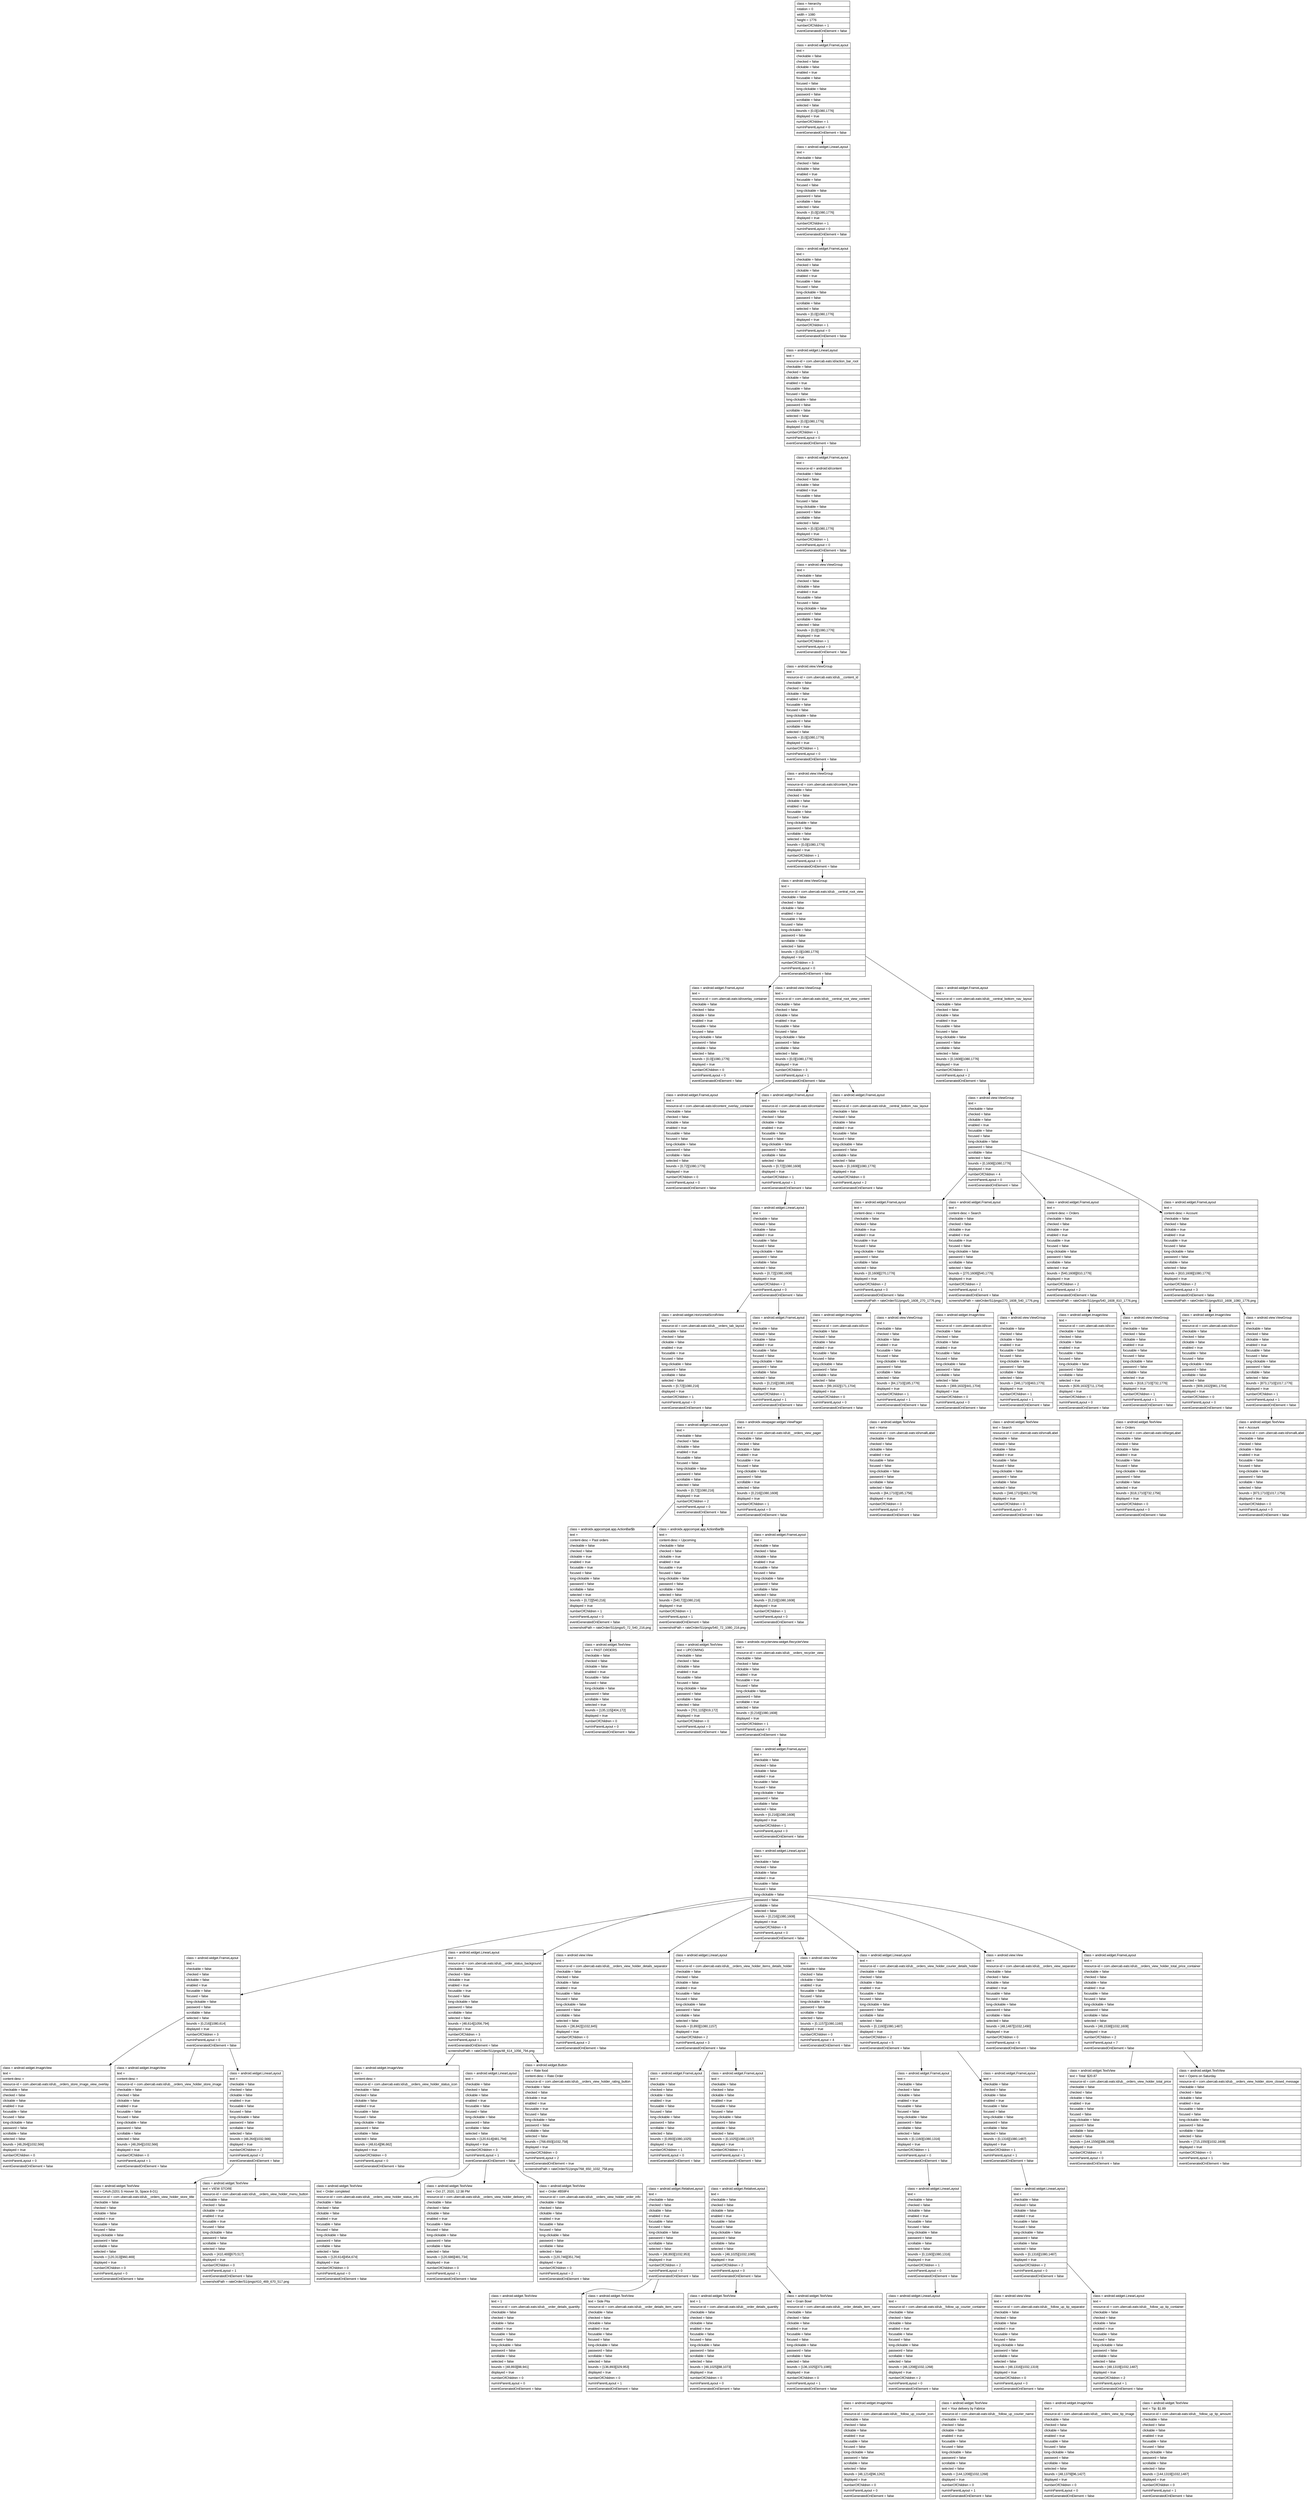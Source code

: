 digraph Layout {

	node [shape=record fontname=Arial];

	0	[label="{class = hierarchy\l|rotation = 0\l|width = 1080\l|height = 1776\l|numberOfChildren = 1\l|eventGeneratedOnElement = false \l}"]
	1	[label="{class = android.widget.FrameLayout\l|text = \l|checkable = false\l|checked = false\l|clickable = false\l|enabled = true\l|focusable = false\l|focused = false\l|long-clickable = false\l|password = false\l|scrollable = false\l|selected = false\l|bounds = [0,0][1080,1776]\l|displayed = true\l|numberOfChildren = 1\l|numInParentLayout = 0\l|eventGeneratedOnElement = false \l}"]
	2	[label="{class = android.widget.LinearLayout\l|text = \l|checkable = false\l|checked = false\l|clickable = false\l|enabled = true\l|focusable = false\l|focused = false\l|long-clickable = false\l|password = false\l|scrollable = false\l|selected = false\l|bounds = [0,0][1080,1776]\l|displayed = true\l|numberOfChildren = 1\l|numInParentLayout = 0\l|eventGeneratedOnElement = false \l}"]
	3	[label="{class = android.widget.FrameLayout\l|text = \l|checkable = false\l|checked = false\l|clickable = false\l|enabled = true\l|focusable = false\l|focused = false\l|long-clickable = false\l|password = false\l|scrollable = false\l|selected = false\l|bounds = [0,0][1080,1776]\l|displayed = true\l|numberOfChildren = 1\l|numInParentLayout = 0\l|eventGeneratedOnElement = false \l}"]
	4	[label="{class = android.widget.LinearLayout\l|text = \l|resource-id = com.ubercab.eats:id/action_bar_root\l|checkable = false\l|checked = false\l|clickable = false\l|enabled = true\l|focusable = false\l|focused = false\l|long-clickable = false\l|password = false\l|scrollable = false\l|selected = false\l|bounds = [0,0][1080,1776]\l|displayed = true\l|numberOfChildren = 1\l|numInParentLayout = 0\l|eventGeneratedOnElement = false \l}"]
	5	[label="{class = android.widget.FrameLayout\l|text = \l|resource-id = android:id/content\l|checkable = false\l|checked = false\l|clickable = false\l|enabled = true\l|focusable = false\l|focused = false\l|long-clickable = false\l|password = false\l|scrollable = false\l|selected = false\l|bounds = [0,0][1080,1776]\l|displayed = true\l|numberOfChildren = 1\l|numInParentLayout = 0\l|eventGeneratedOnElement = false \l}"]
	6	[label="{class = android.view.ViewGroup\l|text = \l|checkable = false\l|checked = false\l|clickable = false\l|enabled = true\l|focusable = false\l|focused = false\l|long-clickable = false\l|password = false\l|scrollable = false\l|selected = false\l|bounds = [0,0][1080,1776]\l|displayed = true\l|numberOfChildren = 1\l|numInParentLayout = 0\l|eventGeneratedOnElement = false \l}"]
	7	[label="{class = android.view.ViewGroup\l|text = \l|resource-id = com.ubercab.eats:id/ub__content_id\l|checkable = false\l|checked = false\l|clickable = false\l|enabled = true\l|focusable = false\l|focused = false\l|long-clickable = false\l|password = false\l|scrollable = false\l|selected = false\l|bounds = [0,0][1080,1776]\l|displayed = true\l|numberOfChildren = 1\l|numInParentLayout = 0\l|eventGeneratedOnElement = false \l}"]
	8	[label="{class = android.view.ViewGroup\l|text = \l|resource-id = com.ubercab.eats:id/content_frame\l|checkable = false\l|checked = false\l|clickable = false\l|enabled = true\l|focusable = false\l|focused = false\l|long-clickable = false\l|password = false\l|scrollable = false\l|selected = false\l|bounds = [0,0][1080,1776]\l|displayed = true\l|numberOfChildren = 1\l|numInParentLayout = 0\l|eventGeneratedOnElement = false \l}"]
	9	[label="{class = android.view.ViewGroup\l|text = \l|resource-id = com.ubercab.eats:id/ub__central_root_view\l|checkable = false\l|checked = false\l|clickable = false\l|enabled = true\l|focusable = false\l|focused = false\l|long-clickable = false\l|password = false\l|scrollable = false\l|selected = false\l|bounds = [0,0][1080,1776]\l|displayed = true\l|numberOfChildren = 3\l|numInParentLayout = 0\l|eventGeneratedOnElement = false \l}"]
	10	[label="{class = android.widget.FrameLayout\l|text = \l|resource-id = com.ubercab.eats:id/overlay_container\l|checkable = false\l|checked = false\l|clickable = false\l|enabled = true\l|focusable = false\l|focused = false\l|long-clickable = false\l|password = false\l|scrollable = false\l|selected = false\l|bounds = [0,0][1080,1776]\l|displayed = true\l|numberOfChildren = 0\l|numInParentLayout = 0\l|eventGeneratedOnElement = false \l}"]
	11	[label="{class = android.view.ViewGroup\l|text = \l|resource-id = com.ubercab.eats:id/ub__central_root_view_content\l|checkable = false\l|checked = false\l|clickable = false\l|enabled = true\l|focusable = false\l|focused = false\l|long-clickable = false\l|password = false\l|scrollable = false\l|selected = false\l|bounds = [0,0][1080,1776]\l|displayed = true\l|numberOfChildren = 3\l|numInParentLayout = 1\l|eventGeneratedOnElement = false \l}"]
	12	[label="{class = android.widget.FrameLayout\l|text = \l|resource-id = com.ubercab.eats:id/ub__central_bottom_nav_layout\l|checkable = false\l|checked = false\l|clickable = false\l|enabled = true\l|focusable = false\l|focused = false\l|long-clickable = false\l|password = false\l|scrollable = false\l|selected = false\l|bounds = [0,1608][1080,1776]\l|displayed = true\l|numberOfChildren = 1\l|numInParentLayout = 2\l|eventGeneratedOnElement = false \l}"]
	13	[label="{class = android.widget.FrameLayout\l|text = \l|resource-id = com.ubercab.eats:id/content_overlay_container\l|checkable = false\l|checked = false\l|clickable = false\l|enabled = true\l|focusable = false\l|focused = false\l|long-clickable = false\l|password = false\l|scrollable = false\l|selected = false\l|bounds = [0,72][1080,1776]\l|displayed = true\l|numberOfChildren = 0\l|numInParentLayout = 0\l|eventGeneratedOnElement = false \l}"]
	14	[label="{class = android.widget.FrameLayout\l|text = \l|resource-id = com.ubercab.eats:id/container\l|checkable = false\l|checked = false\l|clickable = false\l|enabled = true\l|focusable = false\l|focused = false\l|long-clickable = false\l|password = false\l|scrollable = false\l|selected = false\l|bounds = [0,72][1080,1608]\l|displayed = true\l|numberOfChildren = 1\l|numInParentLayout = 1\l|eventGeneratedOnElement = false \l}"]
	15	[label="{class = android.widget.FrameLayout\l|text = \l|resource-id = com.ubercab.eats:id/ub__central_bottom_nav_layout\l|checkable = false\l|checked = false\l|clickable = false\l|enabled = true\l|focusable = false\l|focused = false\l|long-clickable = false\l|password = false\l|scrollable = false\l|selected = false\l|bounds = [0,1608][1080,1776]\l|displayed = true\l|numberOfChildren = 0\l|numInParentLayout = 2\l|eventGeneratedOnElement = false \l}"]
	16	[label="{class = android.view.ViewGroup\l|text = \l|checkable = false\l|checked = false\l|clickable = false\l|enabled = true\l|focusable = false\l|focused = false\l|long-clickable = false\l|password = false\l|scrollable = false\l|selected = false\l|bounds = [0,1608][1080,1776]\l|displayed = true\l|numberOfChildren = 4\l|numInParentLayout = 0\l|eventGeneratedOnElement = false \l}"]
	17	[label="{class = android.widget.LinearLayout\l|text = \l|checkable = false\l|checked = false\l|clickable = false\l|enabled = true\l|focusable = false\l|focused = false\l|long-clickable = false\l|password = false\l|scrollable = false\l|selected = false\l|bounds = [0,72][1080,1608]\l|displayed = true\l|numberOfChildren = 2\l|numInParentLayout = 0\l|eventGeneratedOnElement = false \l}"]
	18	[label="{class = android.widget.FrameLayout\l|text = \l|content-desc = Home\l|checkable = false\l|checked = false\l|clickable = true\l|enabled = true\l|focusable = true\l|focused = false\l|long-clickable = false\l|password = false\l|scrollable = false\l|selected = false\l|bounds = [0,1608][270,1776]\l|displayed = true\l|numberOfChildren = 2\l|numInParentLayout = 0\l|eventGeneratedOnElement = false \l|screenshotPath = rateOrder/S1/pngs/0_1608_270_1776.png\l}"]
	19	[label="{class = android.widget.FrameLayout\l|text = \l|content-desc = Search\l|checkable = false\l|checked = false\l|clickable = true\l|enabled = true\l|focusable = true\l|focused = false\l|long-clickable = false\l|password = false\l|scrollable = false\l|selected = false\l|bounds = [270,1608][540,1776]\l|displayed = true\l|numberOfChildren = 2\l|numInParentLayout = 1\l|eventGeneratedOnElement = false \l|screenshotPath = rateOrder/S1/pngs/270_1608_540_1776.png\l}"]
	20	[label="{class = android.widget.FrameLayout\l|text = \l|content-desc = Orders\l|checkable = false\l|checked = false\l|clickable = true\l|enabled = true\l|focusable = true\l|focused = false\l|long-clickable = false\l|password = false\l|scrollable = false\l|selected = true\l|bounds = [540,1608][810,1776]\l|displayed = true\l|numberOfChildren = 2\l|numInParentLayout = 2\l|eventGeneratedOnElement = false \l|screenshotPath = rateOrder/S1/pngs/540_1608_810_1776.png\l}"]
	21	[label="{class = android.widget.FrameLayout\l|text = \l|content-desc = Account\l|checkable = false\l|checked = false\l|clickable = true\l|enabled = true\l|focusable = true\l|focused = false\l|long-clickable = false\l|password = false\l|scrollable = false\l|selected = false\l|bounds = [810,1608][1080,1776]\l|displayed = true\l|numberOfChildren = 2\l|numInParentLayout = 3\l|eventGeneratedOnElement = false \l|screenshotPath = rateOrder/S1/pngs/810_1608_1080_1776.png\l}"]
	22	[label="{class = android.widget.HorizontalScrollView\l|text = \l|resource-id = com.ubercab.eats:id/ub__orders_tab_layout\l|checkable = false\l|checked = false\l|clickable = false\l|enabled = true\l|focusable = true\l|focused = false\l|long-clickable = false\l|password = false\l|scrollable = false\l|selected = false\l|bounds = [0,72][1080,216]\l|displayed = true\l|numberOfChildren = 1\l|numInParentLayout = 0\l|eventGeneratedOnElement = false \l}"]
	23	[label="{class = android.widget.FrameLayout\l|text = \l|checkable = false\l|checked = false\l|clickable = false\l|enabled = true\l|focusable = false\l|focused = false\l|long-clickable = false\l|password = false\l|scrollable = false\l|selected = false\l|bounds = [0,216][1080,1608]\l|displayed = true\l|numberOfChildren = 1\l|numInParentLayout = 1\l|eventGeneratedOnElement = false \l}"]
	24	[label="{class = android.widget.ImageView\l|text = \l|resource-id = com.ubercab.eats:id/icon\l|checkable = false\l|checked = false\l|clickable = false\l|enabled = true\l|focusable = false\l|focused = false\l|long-clickable = false\l|password = false\l|scrollable = false\l|selected = false\l|bounds = [99,1632][171,1704]\l|displayed = true\l|numberOfChildren = 0\l|numInParentLayout = 0\l|eventGeneratedOnElement = false \l}"]
	25	[label="{class = android.view.ViewGroup\l|text = \l|checkable = false\l|checked = false\l|clickable = false\l|enabled = true\l|focusable = false\l|focused = false\l|long-clickable = false\l|password = false\l|scrollable = false\l|selected = false\l|bounds = [84,1710][185,1776]\l|displayed = true\l|numberOfChildren = 1\l|numInParentLayout = 1\l|eventGeneratedOnElement = false \l}"]
	26	[label="{class = android.widget.ImageView\l|text = \l|resource-id = com.ubercab.eats:id/icon\l|checkable = false\l|checked = false\l|clickable = false\l|enabled = true\l|focusable = false\l|focused = false\l|long-clickable = false\l|password = false\l|scrollable = false\l|selected = false\l|bounds = [369,1632][441,1704]\l|displayed = true\l|numberOfChildren = 0\l|numInParentLayout = 0\l|eventGeneratedOnElement = false \l}"]
	27	[label="{class = android.view.ViewGroup\l|text = \l|checkable = false\l|checked = false\l|clickable = false\l|enabled = true\l|focusable = false\l|focused = false\l|long-clickable = false\l|password = false\l|scrollable = false\l|selected = false\l|bounds = [346,1710][463,1776]\l|displayed = true\l|numberOfChildren = 1\l|numInParentLayout = 1\l|eventGeneratedOnElement = false \l}"]
	28	[label="{class = android.widget.ImageView\l|text = \l|resource-id = com.ubercab.eats:id/icon\l|checkable = false\l|checked = false\l|clickable = false\l|enabled = true\l|focusable = false\l|focused = false\l|long-clickable = false\l|password = false\l|scrollable = false\l|selected = true\l|bounds = [639,1632][711,1704]\l|displayed = true\l|numberOfChildren = 0\l|numInParentLayout = 0\l|eventGeneratedOnElement = false \l}"]
	29	[label="{class = android.view.ViewGroup\l|text = \l|checkable = false\l|checked = false\l|clickable = false\l|enabled = true\l|focusable = false\l|focused = false\l|long-clickable = false\l|password = false\l|scrollable = false\l|selected = true\l|bounds = [618,1710][732,1776]\l|displayed = true\l|numberOfChildren = 1\l|numInParentLayout = 1\l|eventGeneratedOnElement = false \l}"]
	30	[label="{class = android.widget.ImageView\l|text = \l|resource-id = com.ubercab.eats:id/icon\l|checkable = false\l|checked = false\l|clickable = false\l|enabled = true\l|focusable = false\l|focused = false\l|long-clickable = false\l|password = false\l|scrollable = false\l|selected = false\l|bounds = [909,1632][981,1704]\l|displayed = true\l|numberOfChildren = 0\l|numInParentLayout = 0\l|eventGeneratedOnElement = false \l}"]
	31	[label="{class = android.view.ViewGroup\l|text = \l|checkable = false\l|checked = false\l|clickable = false\l|enabled = true\l|focusable = false\l|focused = false\l|long-clickable = false\l|password = false\l|scrollable = false\l|selected = false\l|bounds = [873,1710][1017,1776]\l|displayed = true\l|numberOfChildren = 1\l|numInParentLayout = 1\l|eventGeneratedOnElement = false \l}"]
	32	[label="{class = android.widget.LinearLayout\l|text = \l|checkable = false\l|checked = false\l|clickable = false\l|enabled = true\l|focusable = false\l|focused = false\l|long-clickable = false\l|password = false\l|scrollable = false\l|selected = false\l|bounds = [0,72][1080,216]\l|displayed = true\l|numberOfChildren = 2\l|numInParentLayout = 0\l|eventGeneratedOnElement = false \l}"]
	33	[label="{class = androidx.viewpager.widget.ViewPager\l|text = \l|resource-id = com.ubercab.eats:id/ub__orders_view_pager\l|checkable = false\l|checked = false\l|clickable = false\l|enabled = true\l|focusable = true\l|focused = false\l|long-clickable = false\l|password = false\l|scrollable = true\l|selected = false\l|bounds = [0,216][1080,1608]\l|displayed = true\l|numberOfChildren = 1\l|numInParentLayout = 0\l|eventGeneratedOnElement = false \l}"]
	34	[label="{class = android.widget.TextView\l|text = Home\l|resource-id = com.ubercab.eats:id/smallLabel\l|checkable = false\l|checked = false\l|clickable = false\l|enabled = true\l|focusable = false\l|focused = false\l|long-clickable = false\l|password = false\l|scrollable = false\l|selected = false\l|bounds = [84,1710][185,1756]\l|displayed = true\l|numberOfChildren = 0\l|numInParentLayout = 0\l|eventGeneratedOnElement = false \l}"]
	35	[label="{class = android.widget.TextView\l|text = Search\l|resource-id = com.ubercab.eats:id/smallLabel\l|checkable = false\l|checked = false\l|clickable = false\l|enabled = true\l|focusable = false\l|focused = false\l|long-clickable = false\l|password = false\l|scrollable = false\l|selected = false\l|bounds = [346,1710][463,1756]\l|displayed = true\l|numberOfChildren = 0\l|numInParentLayout = 0\l|eventGeneratedOnElement = false \l}"]
	36	[label="{class = android.widget.TextView\l|text = Orders\l|resource-id = com.ubercab.eats:id/largeLabel\l|checkable = false\l|checked = false\l|clickable = false\l|enabled = true\l|focusable = false\l|focused = false\l|long-clickable = false\l|password = false\l|scrollable = false\l|selected = true\l|bounds = [618,1710][732,1756]\l|displayed = true\l|numberOfChildren = 0\l|numInParentLayout = 0\l|eventGeneratedOnElement = false \l}"]
	37	[label="{class = android.widget.TextView\l|text = Account\l|resource-id = com.ubercab.eats:id/smallLabel\l|checkable = false\l|checked = false\l|clickable = false\l|enabled = true\l|focusable = false\l|focused = false\l|long-clickable = false\l|password = false\l|scrollable = false\l|selected = false\l|bounds = [873,1710][1017,1756]\l|displayed = true\l|numberOfChildren = 0\l|numInParentLayout = 0\l|eventGeneratedOnElement = false \l}"]
	38	[label="{class = androidx.appcompat.app.ActionBar$b\l|text = \l|content-desc = Past orders\l|checkable = false\l|checked = false\l|clickable = true\l|enabled = true\l|focusable = true\l|focused = false\l|long-clickable = false\l|password = false\l|scrollable = false\l|selected = true\l|bounds = [0,72][540,216]\l|displayed = true\l|numberOfChildren = 1\l|numInParentLayout = 0\l|eventGeneratedOnElement = false \l|screenshotPath = rateOrder/S1/pngs/0_72_540_216.png\l}"]
	39	[label="{class = androidx.appcompat.app.ActionBar$b\l|text = \l|content-desc = Upcoming\l|checkable = false\l|checked = false\l|clickable = true\l|enabled = true\l|focusable = true\l|focused = false\l|long-clickable = false\l|password = false\l|scrollable = false\l|selected = false\l|bounds = [540,72][1080,216]\l|displayed = true\l|numberOfChildren = 1\l|numInParentLayout = 1\l|eventGeneratedOnElement = false \l|screenshotPath = rateOrder/S1/pngs/540_72_1080_216.png\l}"]
	40	[label="{class = android.widget.FrameLayout\l|text = \l|checkable = false\l|checked = false\l|clickable = false\l|enabled = true\l|focusable = false\l|focused = false\l|long-clickable = false\l|password = false\l|scrollable = false\l|selected = false\l|bounds = [0,216][1080,1608]\l|displayed = true\l|numberOfChildren = 1\l|numInParentLayout = 0\l|eventGeneratedOnElement = false \l}"]
	41	[label="{class = android.widget.TextView\l|text = PAST ORDERS\l|checkable = false\l|checked = false\l|clickable = false\l|enabled = true\l|focusable = false\l|focused = false\l|long-clickable = false\l|password = false\l|scrollable = false\l|selected = true\l|bounds = [135,115][404,172]\l|displayed = true\l|numberOfChildren = 0\l|numInParentLayout = 0\l|eventGeneratedOnElement = false \l}"]
	42	[label="{class = android.widget.TextView\l|text = UPCOMING\l|checkable = false\l|checked = false\l|clickable = false\l|enabled = true\l|focusable = false\l|focused = false\l|long-clickable = false\l|password = false\l|scrollable = false\l|selected = false\l|bounds = [701,115][919,172]\l|displayed = true\l|numberOfChildren = 0\l|numInParentLayout = 0\l|eventGeneratedOnElement = false \l}"]
	43	[label="{class = androidx.recyclerview.widget.RecyclerView\l|text = \l|resource-id = com.ubercab.eats:id/ub__orders_recycler_view\l|checkable = false\l|checked = false\l|clickable = false\l|enabled = true\l|focusable = true\l|focused = false\l|long-clickable = false\l|password = false\l|scrollable = true\l|selected = false\l|bounds = [0,216][1080,1608]\l|displayed = true\l|numberOfChildren = 1\l|numInParentLayout = 0\l|eventGeneratedOnElement = false \l}"]
	44	[label="{class = android.widget.FrameLayout\l|text = \l|checkable = false\l|checked = false\l|clickable = false\l|enabled = true\l|focusable = false\l|focused = false\l|long-clickable = false\l|password = false\l|scrollable = false\l|selected = false\l|bounds = [0,216][1080,1608]\l|displayed = true\l|numberOfChildren = 1\l|numInParentLayout = 0\l|eventGeneratedOnElement = false \l}"]
	45	[label="{class = android.widget.LinearLayout\l|text = \l|checkable = false\l|checked = false\l|clickable = false\l|enabled = true\l|focusable = false\l|focused = false\l|long-clickable = false\l|password = false\l|scrollable = false\l|selected = false\l|bounds = [0,216][1080,1608]\l|displayed = true\l|numberOfChildren = 8\l|numInParentLayout = 0\l|eventGeneratedOnElement = false \l}"]
	46	[label="{class = android.widget.FrameLayout\l|text = \l|checkable = false\l|checked = false\l|clickable = false\l|enabled = true\l|focusable = false\l|focused = false\l|long-clickable = false\l|password = false\l|scrollable = false\l|selected = false\l|bounds = [0,216][1080,614]\l|displayed = true\l|numberOfChildren = 3\l|numInParentLayout = 0\l|eventGeneratedOnElement = false \l}"]
	47	[label="{class = android.widget.LinearLayout\l|text = \l|resource-id = com.ubercab.eats:id/ub__order_status_background\l|checkable = false\l|checked = false\l|clickable = true\l|enabled = true\l|focusable = true\l|focused = false\l|long-clickable = false\l|password = false\l|scrollable = false\l|selected = false\l|bounds = [48,614][1056,794]\l|displayed = true\l|numberOfChildren = 3\l|numInParentLayout = 1\l|eventGeneratedOnElement = false \l|screenshotPath = rateOrder/S1/pngs/48_614_1056_794.png\l}"]
	48	[label="{class = android.view.View\l|text = \l|resource-id = com.ubercab.eats:id/ub__orders_view_holder_details_separator\l|checkable = false\l|checked = false\l|clickable = false\l|enabled = true\l|focusable = false\l|focused = false\l|long-clickable = false\l|password = false\l|scrollable = false\l|selected = false\l|bounds = [36,842][1032,845]\l|displayed = true\l|numberOfChildren = 0\l|numInParentLayout = 2\l|eventGeneratedOnElement = false \l}"]
	49	[label="{class = android.widget.LinearLayout\l|text = \l|resource-id = com.ubercab.eats:id/ub__orders_view_holder_items_details_holder\l|checkable = false\l|checked = false\l|clickable = false\l|enabled = true\l|focusable = false\l|focused = false\l|long-clickable = false\l|password = false\l|scrollable = false\l|selected = false\l|bounds = [0,893][1080,1157]\l|displayed = true\l|numberOfChildren = 2\l|numInParentLayout = 3\l|eventGeneratedOnElement = false \l}"]
	50	[label="{class = android.view.View\l|text = \l|checkable = false\l|checked = false\l|clickable = false\l|enabled = true\l|focusable = false\l|focused = false\l|long-clickable = false\l|password = false\l|scrollable = false\l|selected = false\l|bounds = [0,1157][1080,1160]\l|displayed = true\l|numberOfChildren = 0\l|numInParentLayout = 4\l|eventGeneratedOnElement = false \l}"]
	51	[label="{class = android.widget.LinearLayout\l|text = \l|resource-id = com.ubercab.eats:id/ub__orders_view_holder_courier_details_holder\l|checkable = false\l|checked = false\l|clickable = false\l|enabled = true\l|focusable = false\l|focused = false\l|long-clickable = false\l|password = false\l|scrollable = false\l|selected = false\l|bounds = [0,1160][1080,1487]\l|displayed = true\l|numberOfChildren = 2\l|numInParentLayout = 5\l|eventGeneratedOnElement = false \l}"]
	52	[label="{class = android.view.View\l|text = \l|resource-id = com.ubercab.eats:id/ub__orders_view_separator\l|checkable = false\l|checked = false\l|clickable = false\l|enabled = true\l|focusable = false\l|focused = false\l|long-clickable = false\l|password = false\l|scrollable = false\l|selected = false\l|bounds = [48,1487][1032,1490]\l|displayed = true\l|numberOfChildren = 0\l|numInParentLayout = 6\l|eventGeneratedOnElement = false \l}"]
	53	[label="{class = android.widget.FrameLayout\l|text = \l|resource-id = com.ubercab.eats:id/ub__orders_view_holder_total_price_container\l|checkable = false\l|checked = false\l|clickable = false\l|enabled = true\l|focusable = false\l|focused = false\l|long-clickable = false\l|password = false\l|scrollable = false\l|selected = false\l|bounds = [48,1538][1032,1608]\l|displayed = true\l|numberOfChildren = 2\l|numInParentLayout = 7\l|eventGeneratedOnElement = false \l}"]
	54	[label="{class = android.widget.ImageView\l|text = \l|content-desc = \l|resource-id = com.ubercab.eats:id/ub__orders_store_image_view_overlay\l|checkable = false\l|checked = false\l|clickable = false\l|enabled = true\l|focusable = false\l|focused = false\l|long-clickable = false\l|password = false\l|scrollable = false\l|selected = false\l|bounds = [48,264][1032,566]\l|displayed = true\l|numberOfChildren = 0\l|numInParentLayout = 0\l|eventGeneratedOnElement = false \l}"]
	55	[label="{class = android.widget.ImageView\l|text = \l|content-desc = \l|resource-id = com.ubercab.eats:id/ub__orders_view_holder_store_image\l|checkable = false\l|checked = false\l|clickable = false\l|enabled = true\l|focusable = false\l|focused = false\l|long-clickable = false\l|password = false\l|scrollable = false\l|selected = false\l|bounds = [48,264][1032,566]\l|displayed = true\l|numberOfChildren = 0\l|numInParentLayout = 1\l|eventGeneratedOnElement = false \l}"]
	56	[label="{class = android.widget.LinearLayout\l|text = \l|checkable = false\l|checked = false\l|clickable = false\l|enabled = true\l|focusable = false\l|focused = false\l|long-clickable = false\l|password = false\l|scrollable = false\l|selected = false\l|bounds = [48,264][1032,566]\l|displayed = true\l|numberOfChildren = 2\l|numInParentLayout = 2\l|eventGeneratedOnElement = false \l}"]
	57	[label="{class = android.widget.ImageView\l|text = \l|content-desc = \l|resource-id = com.ubercab.eats:id/ub__orders_view_holder_status_icon\l|checkable = false\l|checked = false\l|clickable = false\l|enabled = true\l|focusable = false\l|focused = false\l|long-clickable = false\l|password = false\l|scrollable = false\l|selected = false\l|bounds = [48,614][96,662]\l|displayed = true\l|numberOfChildren = 0\l|numInParentLayout = 0\l|eventGeneratedOnElement = false \l}"]
	58	[label="{class = android.widget.LinearLayout\l|text = \l|checkable = false\l|checked = false\l|clickable = false\l|enabled = true\l|focusable = false\l|focused = false\l|long-clickable = false\l|password = false\l|scrollable = false\l|selected = false\l|bounds = [120,614][481,794]\l|displayed = true\l|numberOfChildren = 3\l|numInParentLayout = 1\l|eventGeneratedOnElement = false \l}"]
	59	[label="{class = android.widget.Button\l|text = Rate food\l|content-desc = Rate Order\l|resource-id = com.ubercab.eats:id/ub__orders_view_holder_rating_button\l|checkable = false\l|checked = false\l|clickable = true\l|enabled = true\l|focusable = true\l|focused = false\l|long-clickable = false\l|password = false\l|scrollable = false\l|selected = false\l|bounds = [768,650][1032,758]\l|displayed = true\l|numberOfChildren = 0\l|numInParentLayout = 2\l|eventGeneratedOnElement = true \l|screenshotPath = rateOrder/S1/pngs/768_650_1032_758.png\l}"]
	60	[label="{class = android.widget.FrameLayout\l|text = \l|checkable = false\l|checked = false\l|clickable = false\l|enabled = true\l|focusable = false\l|focused = false\l|long-clickable = false\l|password = false\l|scrollable = false\l|selected = false\l|bounds = [0,893][1080,1025]\l|displayed = true\l|numberOfChildren = 1\l|numInParentLayout = 0\l|eventGeneratedOnElement = false \l}"]
	61	[label="{class = android.widget.FrameLayout\l|text = \l|checkable = false\l|checked = false\l|clickable = false\l|enabled = true\l|focusable = false\l|focused = false\l|long-clickable = false\l|password = false\l|scrollable = false\l|selected = false\l|bounds = [0,1025][1080,1157]\l|displayed = true\l|numberOfChildren = 1\l|numInParentLayout = 1\l|eventGeneratedOnElement = false \l}"]
	62	[label="{class = android.widget.FrameLayout\l|text = \l|checkable = false\l|checked = false\l|clickable = false\l|enabled = true\l|focusable = false\l|focused = false\l|long-clickable = false\l|password = false\l|scrollable = false\l|selected = false\l|bounds = [0,1160][1080,1316]\l|displayed = true\l|numberOfChildren = 1\l|numInParentLayout = 0\l|eventGeneratedOnElement = false \l}"]
	63	[label="{class = android.widget.FrameLayout\l|text = \l|checkable = false\l|checked = false\l|clickable = false\l|enabled = true\l|focusable = false\l|focused = false\l|long-clickable = false\l|password = false\l|scrollable = false\l|selected = false\l|bounds = [0,1316][1080,1487]\l|displayed = true\l|numberOfChildren = 1\l|numInParentLayout = 1\l|eventGeneratedOnElement = false \l}"]
	64	[label="{class = android.widget.TextView\l|text = Total: $20.87\l|resource-id = com.ubercab.eats:id/ub__orders_view_holder_total_price\l|checkable = false\l|checked = false\l|clickable = false\l|enabled = true\l|focusable = false\l|focused = false\l|long-clickable = false\l|password = false\l|scrollable = false\l|selected = false\l|bounds = [144,1556][388,1608]\l|displayed = true\l|numberOfChildren = 0\l|numInParentLayout = 0\l|eventGeneratedOnElement = false \l}"]
	65	[label="{class = android.widget.TextView\l|text = Opens on Saturday\l|resource-id = com.ubercab.eats:id/ub__orders_view_holder_store_closed_message\l|checkable = false\l|checked = false\l|clickable = false\l|enabled = true\l|focusable = false\l|focused = false\l|long-clickable = false\l|password = false\l|scrollable = false\l|selected = false\l|bounds = [715,1550][1032,1608]\l|displayed = true\l|numberOfChildren = 0\l|numInParentLayout = 1\l|eventGeneratedOnElement = false \l}"]
	66	[label="{class = android.widget.TextView\l|text = CAVA (3201 S Hoover St, Space 8-D1)\l|resource-id = com.ubercab.eats:id/ub__orders_view_holder_store_title\l|checkable = false\l|checked = false\l|clickable = false\l|enabled = true\l|focusable = false\l|focused = false\l|long-clickable = false\l|password = false\l|scrollable = false\l|selected = false\l|bounds = [120,313][960,469]\l|displayed = true\l|numberOfChildren = 0\l|numInParentLayout = 0\l|eventGeneratedOnElement = false \l}"]
	67	[label="{class = android.widget.TextView\l|text = VIEW STORE\l|resource-id = com.ubercab.eats:id/ub__orders_view_holder_menu_button\l|checkable = false\l|checked = false\l|clickable = true\l|enabled = true\l|focusable = true\l|focused = false\l|long-clickable = false\l|password = false\l|scrollable = false\l|selected = false\l|bounds = [410,469][670,517]\l|displayed = true\l|numberOfChildren = 0\l|numInParentLayout = 1\l|eventGeneratedOnElement = false \l|screenshotPath = rateOrder/S1/pngs/410_469_670_517.png\l}"]
	68	[label="{class = android.widget.TextView\l|text = Order completed\l|resource-id = com.ubercab.eats:id/ub__orders_view_holder_status_info\l|checkable = false\l|checked = false\l|clickable = false\l|enabled = true\l|focusable = false\l|focused = false\l|long-clickable = false\l|password = false\l|scrollable = false\l|selected = false\l|bounds = [120,614][454,674]\l|displayed = true\l|numberOfChildren = 0\l|numInParentLayout = 0\l|eventGeneratedOnElement = false \l}"]
	69	[label="{class = android.widget.TextView\l|text = Oct 27, 2020, 12:38 PM\l|resource-id = com.ubercab.eats:id/ub__orders_view_holder_delivery_info\l|checkable = false\l|checked = false\l|clickable = false\l|enabled = true\l|focusable = false\l|focused = false\l|long-clickable = false\l|password = false\l|scrollable = false\l|selected = false\l|bounds = [120,686][481,734]\l|displayed = true\l|numberOfChildren = 0\l|numInParentLayout = 1\l|eventGeneratedOnElement = false \l}"]
	70	[label="{class = android.widget.TextView\l|text = Order #B59F4\l|resource-id = com.ubercab.eats:id/ub__orders_view_holder_order_info\l|checkable = false\l|checked = false\l|clickable = false\l|enabled = true\l|focusable = false\l|focused = false\l|long-clickable = false\l|password = false\l|scrollable = false\l|selected = false\l|bounds = [120,746][351,794]\l|displayed = true\l|numberOfChildren = 0\l|numInParentLayout = 2\l|eventGeneratedOnElement = false \l}"]
	71	[label="{class = android.widget.RelativeLayout\l|text = \l|checkable = false\l|checked = false\l|clickable = false\l|enabled = true\l|focusable = false\l|focused = false\l|long-clickable = false\l|password = false\l|scrollable = false\l|selected = false\l|bounds = [48,893][1032,953]\l|displayed = true\l|numberOfChildren = 2\l|numInParentLayout = 0\l|eventGeneratedOnElement = false \l}"]
	72	[label="{class = android.widget.RelativeLayout\l|text = \l|checkable = false\l|checked = false\l|clickable = false\l|enabled = true\l|focusable = false\l|focused = false\l|long-clickable = false\l|password = false\l|scrollable = false\l|selected = false\l|bounds = [48,1025][1032,1085]\l|displayed = true\l|numberOfChildren = 2\l|numInParentLayout = 0\l|eventGeneratedOnElement = false \l}"]
	73	[label="{class = android.widget.LinearLayout\l|text = \l|checkable = false\l|checked = false\l|clickable = false\l|enabled = true\l|focusable = false\l|focused = false\l|long-clickable = false\l|password = false\l|scrollable = false\l|selected = false\l|bounds = [0,1160][1080,1316]\l|displayed = true\l|numberOfChildren = 1\l|numInParentLayout = 0\l|eventGeneratedOnElement = false \l}"]
	74	[label="{class = android.widget.LinearLayout\l|text = \l|checkable = false\l|checked = false\l|clickable = false\l|enabled = true\l|focusable = false\l|focused = false\l|long-clickable = false\l|password = false\l|scrollable = false\l|selected = false\l|bounds = [0,1316][1080,1487]\l|displayed = true\l|numberOfChildren = 2\l|numInParentLayout = 0\l|eventGeneratedOnElement = false \l}"]
	75	[label="{class = android.widget.TextView\l|text = 1\l|resource-id = com.ubercab.eats:id/ub__order_details_quantity\l|checkable = false\l|checked = false\l|clickable = false\l|enabled = true\l|focusable = false\l|focused = false\l|long-clickable = false\l|password = false\l|scrollable = false\l|selected = false\l|bounds = [48,893][88,941]\l|displayed = true\l|numberOfChildren = 0\l|numInParentLayout = 0\l|eventGeneratedOnElement = false \l}"]
	76	[label="{class = android.widget.TextView\l|text = Side Pita\l|resource-id = com.ubercab.eats:id/ub__order_details_item_name\l|checkable = false\l|checked = false\l|clickable = false\l|enabled = true\l|focusable = false\l|focused = false\l|long-clickable = false\l|password = false\l|scrollable = false\l|selected = false\l|bounds = [136,893][329,953]\l|displayed = true\l|numberOfChildren = 0\l|numInParentLayout = 1\l|eventGeneratedOnElement = false \l}"]
	77	[label="{class = android.widget.TextView\l|text = 1\l|resource-id = com.ubercab.eats:id/ub__order_details_quantity\l|checkable = false\l|checked = false\l|clickable = false\l|enabled = true\l|focusable = false\l|focused = false\l|long-clickable = false\l|password = false\l|scrollable = false\l|selected = false\l|bounds = [48,1025][88,1073]\l|displayed = true\l|numberOfChildren = 0\l|numInParentLayout = 0\l|eventGeneratedOnElement = false \l}"]
	78	[label="{class = android.widget.TextView\l|text = Grain Bowl\l|resource-id = com.ubercab.eats:id/ub__order_details_item_name\l|checkable = false\l|checked = false\l|clickable = false\l|enabled = true\l|focusable = false\l|focused = false\l|long-clickable = false\l|password = false\l|scrollable = false\l|selected = false\l|bounds = [136,1025][373,1085]\l|displayed = true\l|numberOfChildren = 0\l|numInParentLayout = 1\l|eventGeneratedOnElement = false \l}"]
	79	[label="{class = android.widget.LinearLayout\l|text = \l|resource-id = com.ubercab.eats:id/ub__follow_up_courier_container\l|checkable = false\l|checked = false\l|clickable = false\l|enabled = true\l|focusable = false\l|focused = false\l|long-clickable = false\l|password = false\l|scrollable = false\l|selected = false\l|bounds = [48,1208][1032,1268]\l|displayed = true\l|numberOfChildren = 2\l|numInParentLayout = 0\l|eventGeneratedOnElement = false \l}"]
	80	[label="{class = android.view.View\l|text = \l|resource-id = com.ubercab.eats:id/ub__follow_up_tip_separator\l|checkable = false\l|checked = false\l|clickable = false\l|enabled = true\l|focusable = false\l|focused = false\l|long-clickable = false\l|password = false\l|scrollable = false\l|selected = false\l|bounds = [48,1316][1032,1319]\l|displayed = true\l|numberOfChildren = 0\l|numInParentLayout = 0\l|eventGeneratedOnElement = false \l}"]
	81	[label="{class = android.widget.LinearLayout\l|text = \l|resource-id = com.ubercab.eats:id/ub__follow_up_tip_container\l|checkable = false\l|checked = false\l|clickable = false\l|enabled = true\l|focusable = false\l|focused = false\l|long-clickable = false\l|password = false\l|scrollable = false\l|selected = false\l|bounds = [48,1319][1032,1487]\l|displayed = true\l|numberOfChildren = 2\l|numInParentLayout = 1\l|eventGeneratedOnElement = false \l}"]
	82	[label="{class = android.widget.ImageView\l|text = \l|resource-id = com.ubercab.eats:id/ub__follow_up_courier_icon\l|checkable = false\l|checked = false\l|clickable = false\l|enabled = true\l|focusable = false\l|focused = false\l|long-clickable = false\l|password = false\l|scrollable = false\l|selected = false\l|bounds = [48,1214][96,1262]\l|displayed = true\l|numberOfChildren = 0\l|numInParentLayout = 0\l|eventGeneratedOnElement = false \l}"]
	83	[label="{class = android.widget.TextView\l|text = Your delivery by Fabrice\l|resource-id = com.ubercab.eats:id/ub__follow_up_courier_name\l|checkable = false\l|checked = false\l|clickable = false\l|enabled = true\l|focusable = false\l|focused = false\l|long-clickable = false\l|password = false\l|scrollable = false\l|selected = false\l|bounds = [144,1208][1032,1268]\l|displayed = true\l|numberOfChildren = 0\l|numInParentLayout = 1\l|eventGeneratedOnElement = false \l}"]
	84	[label="{class = android.widget.ImageView\l|text = \l|resource-id = com.ubercab.eats:id/ub__orders_view_tip_image\l|checkable = false\l|checked = false\l|clickable = false\l|enabled = true\l|focusable = false\l|focused = false\l|long-clickable = false\l|password = false\l|scrollable = false\l|selected = false\l|bounds = [48,1379][96,1427]\l|displayed = true\l|numberOfChildren = 0\l|numInParentLayout = 0\l|eventGeneratedOnElement = false \l}"]
	85	[label="{class = android.widget.TextView\l|text = Tip: $1.89\l|resource-id = com.ubercab.eats:id/ub__follow_up_tip_amount\l|checkable = false\l|checked = false\l|clickable = false\l|enabled = true\l|focusable = false\l|focused = false\l|long-clickable = false\l|password = false\l|scrollable = false\l|selected = false\l|bounds = [144,1319][1032,1487]\l|displayed = true\l|numberOfChildren = 0\l|numInParentLayout = 1\l|eventGeneratedOnElement = false \l}"]


	0 -> 1
	1 -> 2
	2 -> 3
	3 -> 4
	4 -> 5
	5 -> 6
	6 -> 7
	7 -> 8
	8 -> 9
	9 -> 10
	9 -> 11
	9 -> 12
	11 -> 13
	11 -> 14
	11 -> 15
	12 -> 16
	14 -> 17
	16 -> 18
	16 -> 19
	16 -> 20
	16 -> 21
	17 -> 22
	17 -> 23
	18 -> 24
	18 -> 25
	19 -> 26
	19 -> 27
	20 -> 28
	20 -> 29
	21 -> 30
	21 -> 31
	22 -> 32
	23 -> 33
	25 -> 34
	27 -> 35
	29 -> 36
	31 -> 37
	32 -> 38
	32 -> 39
	33 -> 40
	38 -> 41
	39 -> 42
	40 -> 43
	43 -> 44
	44 -> 45
	45 -> 46
	45 -> 47
	45 -> 48
	45 -> 49
	45 -> 50
	45 -> 51
	45 -> 52
	45 -> 53
	46 -> 54
	46 -> 55
	46 -> 56
	47 -> 57
	47 -> 58
	47 -> 59
	49 -> 60
	49 -> 61
	51 -> 62
	51 -> 63
	53 -> 64
	53 -> 65
	56 -> 66
	56 -> 67
	58 -> 68
	58 -> 69
	58 -> 70
	60 -> 71
	61 -> 72
	62 -> 73
	63 -> 74
	71 -> 75
	71 -> 76
	72 -> 77
	72 -> 78
	73 -> 79
	74 -> 80
	74 -> 81
	79 -> 82
	79 -> 83
	81 -> 84
	81 -> 85


}